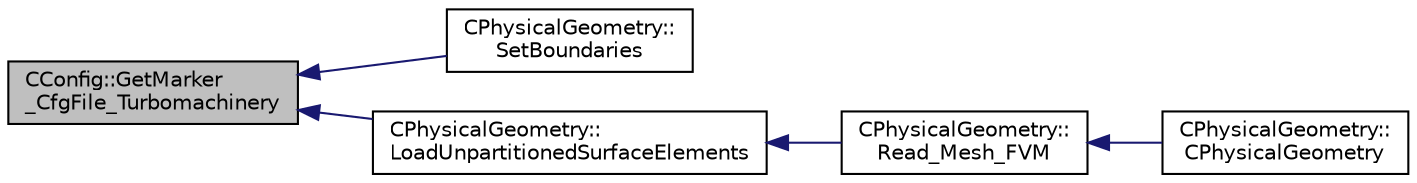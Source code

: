 digraph "CConfig::GetMarker_CfgFile_Turbomachinery"
{
  edge [fontname="Helvetica",fontsize="10",labelfontname="Helvetica",labelfontsize="10"];
  node [fontname="Helvetica",fontsize="10",shape=record];
  rankdir="LR";
  Node7259 [label="CConfig::GetMarker\l_CfgFile_Turbomachinery",height=0.2,width=0.4,color="black", fillcolor="grey75", style="filled", fontcolor="black"];
  Node7259 -> Node7260 [dir="back",color="midnightblue",fontsize="10",style="solid",fontname="Helvetica"];
  Node7260 [label="CPhysicalGeometry::\lSetBoundaries",height=0.2,width=0.4,color="black", fillcolor="white", style="filled",URL="$class_c_physical_geometry.html#a1350e4d05928db566e3d14fa5dc2587a",tooltip="Set the send receive boundaries of the grid. "];
  Node7259 -> Node7261 [dir="back",color="midnightblue",fontsize="10",style="solid",fontname="Helvetica"];
  Node7261 [label="CPhysicalGeometry::\lLoadUnpartitionedSurfaceElements",height=0.2,width=0.4,color="black", fillcolor="white", style="filled",URL="$class_c_physical_geometry.html#a23692062ec01893ef6b5ae53fcbbf022",tooltip="Loads the boundary elements (markers) from the mesh reader object into the primal element data struct..."];
  Node7261 -> Node7262 [dir="back",color="midnightblue",fontsize="10",style="solid",fontname="Helvetica"];
  Node7262 [label="CPhysicalGeometry::\lRead_Mesh_FVM",height=0.2,width=0.4,color="black", fillcolor="white", style="filled",URL="$class_c_physical_geometry.html#ad4096218a43c6a5ec4c56576c0c30e5b",tooltip="Reads the geometry of the grid and adjust the boundary conditions with the configuration file in para..."];
  Node7262 -> Node7263 [dir="back",color="midnightblue",fontsize="10",style="solid",fontname="Helvetica"];
  Node7263 [label="CPhysicalGeometry::\lCPhysicalGeometry",height=0.2,width=0.4,color="black", fillcolor="white", style="filled",URL="$class_c_physical_geometry.html#a075a737b341a64de5463ddd41096692e",tooltip="Reads the geometry of the grid and adjust the boundary conditions with the configuration file..."];
}
